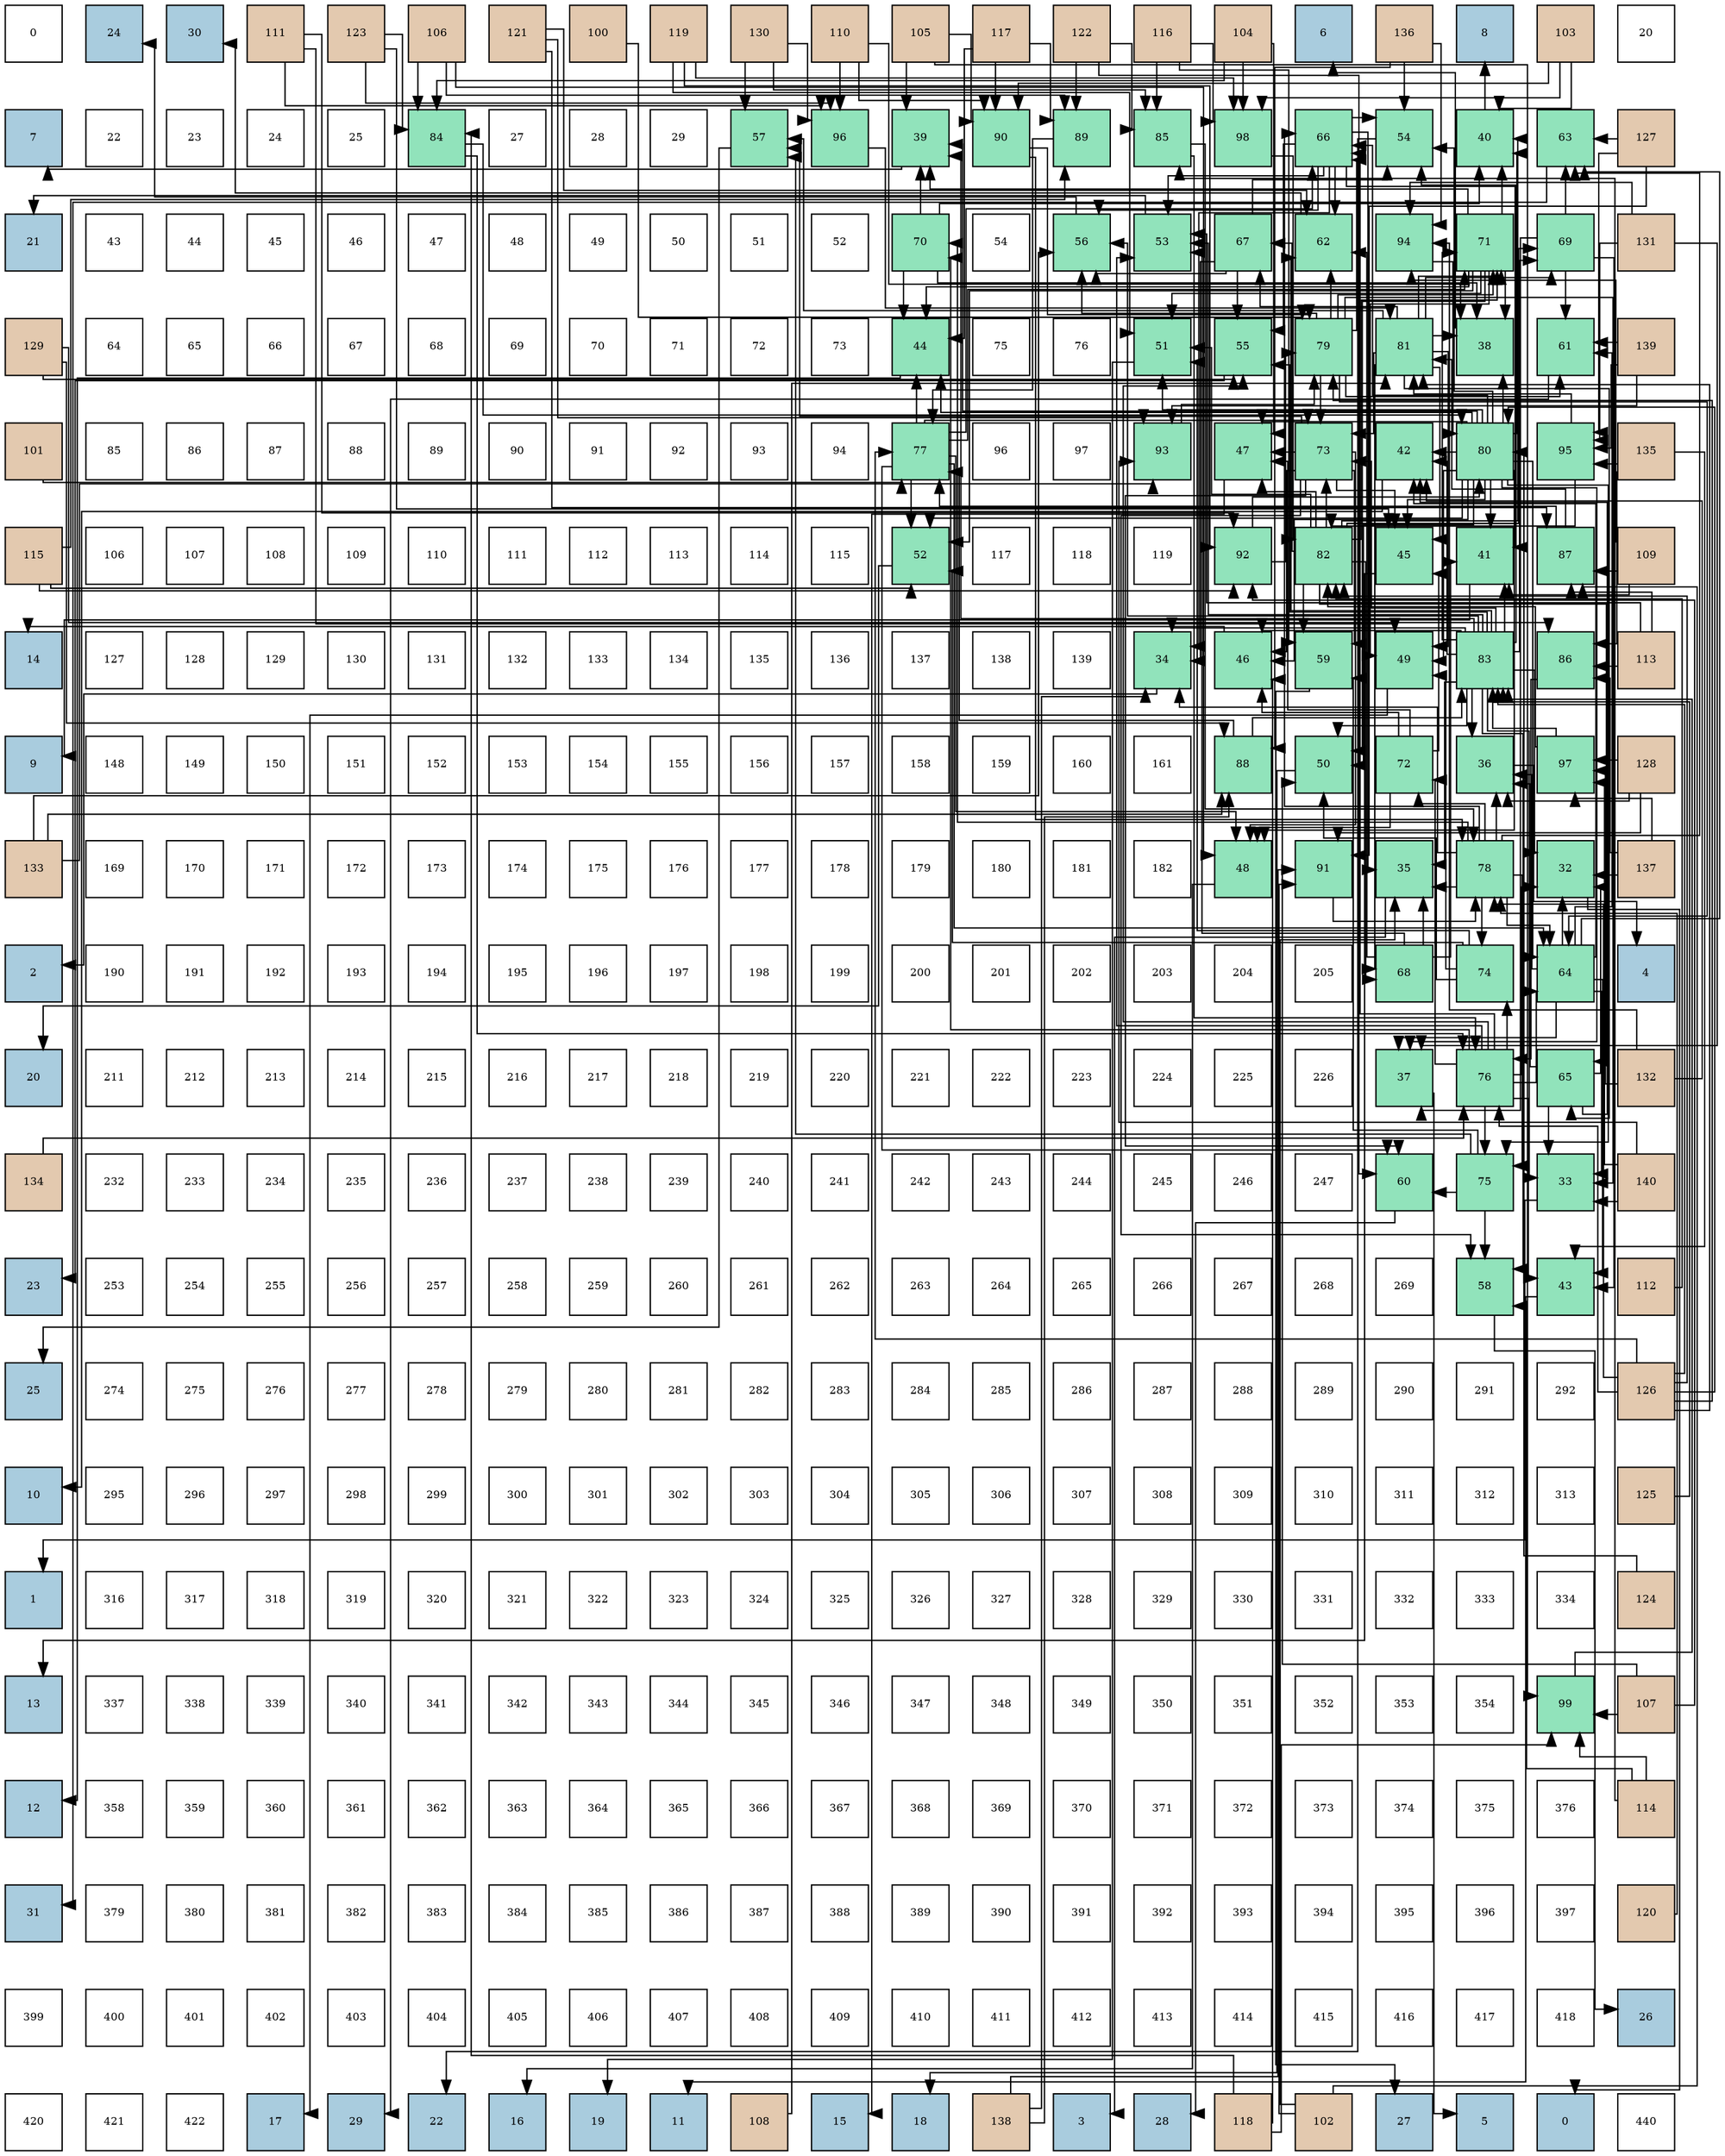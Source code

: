 digraph layout{
 rankdir=TB;
 splines=ortho;
 node [style=filled shape=square fixedsize=true width=0.6];
0[label="0", fontsize=8, fillcolor="#ffffff"];
1[label="24", fontsize=8, fillcolor="#a9ccde"];
2[label="30", fontsize=8, fillcolor="#a9ccde"];
3[label="111", fontsize=8, fillcolor="#e3c9af"];
4[label="123", fontsize=8, fillcolor="#e3c9af"];
5[label="106", fontsize=8, fillcolor="#e3c9af"];
6[label="121", fontsize=8, fillcolor="#e3c9af"];
7[label="100", fontsize=8, fillcolor="#e3c9af"];
8[label="119", fontsize=8, fillcolor="#e3c9af"];
9[label="130", fontsize=8, fillcolor="#e3c9af"];
10[label="110", fontsize=8, fillcolor="#e3c9af"];
11[label="105", fontsize=8, fillcolor="#e3c9af"];
12[label="117", fontsize=8, fillcolor="#e3c9af"];
13[label="122", fontsize=8, fillcolor="#e3c9af"];
14[label="116", fontsize=8, fillcolor="#e3c9af"];
15[label="104", fontsize=8, fillcolor="#e3c9af"];
16[label="6", fontsize=8, fillcolor="#a9ccde"];
17[label="136", fontsize=8, fillcolor="#e3c9af"];
18[label="8", fontsize=8, fillcolor="#a9ccde"];
19[label="103", fontsize=8, fillcolor="#e3c9af"];
20[label="20", fontsize=8, fillcolor="#ffffff"];
21[label="7", fontsize=8, fillcolor="#a9ccde"];
22[label="22", fontsize=8, fillcolor="#ffffff"];
23[label="23", fontsize=8, fillcolor="#ffffff"];
24[label="24", fontsize=8, fillcolor="#ffffff"];
25[label="25", fontsize=8, fillcolor="#ffffff"];
26[label="84", fontsize=8, fillcolor="#91e3bb"];
27[label="27", fontsize=8, fillcolor="#ffffff"];
28[label="28", fontsize=8, fillcolor="#ffffff"];
29[label="29", fontsize=8, fillcolor="#ffffff"];
30[label="57", fontsize=8, fillcolor="#91e3bb"];
31[label="96", fontsize=8, fillcolor="#91e3bb"];
32[label="39", fontsize=8, fillcolor="#91e3bb"];
33[label="90", fontsize=8, fillcolor="#91e3bb"];
34[label="89", fontsize=8, fillcolor="#91e3bb"];
35[label="85", fontsize=8, fillcolor="#91e3bb"];
36[label="98", fontsize=8, fillcolor="#91e3bb"];
37[label="66", fontsize=8, fillcolor="#91e3bb"];
38[label="54", fontsize=8, fillcolor="#91e3bb"];
39[label="40", fontsize=8, fillcolor="#91e3bb"];
40[label="63", fontsize=8, fillcolor="#91e3bb"];
41[label="127", fontsize=8, fillcolor="#e3c9af"];
42[label="21", fontsize=8, fillcolor="#a9ccde"];
43[label="43", fontsize=8, fillcolor="#ffffff"];
44[label="44", fontsize=8, fillcolor="#ffffff"];
45[label="45", fontsize=8, fillcolor="#ffffff"];
46[label="46", fontsize=8, fillcolor="#ffffff"];
47[label="47", fontsize=8, fillcolor="#ffffff"];
48[label="48", fontsize=8, fillcolor="#ffffff"];
49[label="49", fontsize=8, fillcolor="#ffffff"];
50[label="50", fontsize=8, fillcolor="#ffffff"];
51[label="51", fontsize=8, fillcolor="#ffffff"];
52[label="52", fontsize=8, fillcolor="#ffffff"];
53[label="70", fontsize=8, fillcolor="#91e3bb"];
54[label="54", fontsize=8, fillcolor="#ffffff"];
55[label="56", fontsize=8, fillcolor="#91e3bb"];
56[label="53", fontsize=8, fillcolor="#91e3bb"];
57[label="67", fontsize=8, fillcolor="#91e3bb"];
58[label="62", fontsize=8, fillcolor="#91e3bb"];
59[label="94", fontsize=8, fillcolor="#91e3bb"];
60[label="71", fontsize=8, fillcolor="#91e3bb"];
61[label="69", fontsize=8, fillcolor="#91e3bb"];
62[label="131", fontsize=8, fillcolor="#e3c9af"];
63[label="129", fontsize=8, fillcolor="#e3c9af"];
64[label="64", fontsize=8, fillcolor="#ffffff"];
65[label="65", fontsize=8, fillcolor="#ffffff"];
66[label="66", fontsize=8, fillcolor="#ffffff"];
67[label="67", fontsize=8, fillcolor="#ffffff"];
68[label="68", fontsize=8, fillcolor="#ffffff"];
69[label="69", fontsize=8, fillcolor="#ffffff"];
70[label="70", fontsize=8, fillcolor="#ffffff"];
71[label="71", fontsize=8, fillcolor="#ffffff"];
72[label="72", fontsize=8, fillcolor="#ffffff"];
73[label="73", fontsize=8, fillcolor="#ffffff"];
74[label="44", fontsize=8, fillcolor="#91e3bb"];
75[label="75", fontsize=8, fillcolor="#ffffff"];
76[label="76", fontsize=8, fillcolor="#ffffff"];
77[label="51", fontsize=8, fillcolor="#91e3bb"];
78[label="55", fontsize=8, fillcolor="#91e3bb"];
79[label="79", fontsize=8, fillcolor="#91e3bb"];
80[label="81", fontsize=8, fillcolor="#91e3bb"];
81[label="38", fontsize=8, fillcolor="#91e3bb"];
82[label="61", fontsize=8, fillcolor="#91e3bb"];
83[label="139", fontsize=8, fillcolor="#e3c9af"];
84[label="101", fontsize=8, fillcolor="#e3c9af"];
85[label="85", fontsize=8, fillcolor="#ffffff"];
86[label="86", fontsize=8, fillcolor="#ffffff"];
87[label="87", fontsize=8, fillcolor="#ffffff"];
88[label="88", fontsize=8, fillcolor="#ffffff"];
89[label="89", fontsize=8, fillcolor="#ffffff"];
90[label="90", fontsize=8, fillcolor="#ffffff"];
91[label="91", fontsize=8, fillcolor="#ffffff"];
92[label="92", fontsize=8, fillcolor="#ffffff"];
93[label="93", fontsize=8, fillcolor="#ffffff"];
94[label="94", fontsize=8, fillcolor="#ffffff"];
95[label="77", fontsize=8, fillcolor="#91e3bb"];
96[label="96", fontsize=8, fillcolor="#ffffff"];
97[label="97", fontsize=8, fillcolor="#ffffff"];
98[label="93", fontsize=8, fillcolor="#91e3bb"];
99[label="47", fontsize=8, fillcolor="#91e3bb"];
100[label="73", fontsize=8, fillcolor="#91e3bb"];
101[label="42", fontsize=8, fillcolor="#91e3bb"];
102[label="80", fontsize=8, fillcolor="#91e3bb"];
103[label="95", fontsize=8, fillcolor="#91e3bb"];
104[label="135", fontsize=8, fillcolor="#e3c9af"];
105[label="115", fontsize=8, fillcolor="#e3c9af"];
106[label="106", fontsize=8, fillcolor="#ffffff"];
107[label="107", fontsize=8, fillcolor="#ffffff"];
108[label="108", fontsize=8, fillcolor="#ffffff"];
109[label="109", fontsize=8, fillcolor="#ffffff"];
110[label="110", fontsize=8, fillcolor="#ffffff"];
111[label="111", fontsize=8, fillcolor="#ffffff"];
112[label="112", fontsize=8, fillcolor="#ffffff"];
113[label="113", fontsize=8, fillcolor="#ffffff"];
114[label="114", fontsize=8, fillcolor="#ffffff"];
115[label="115", fontsize=8, fillcolor="#ffffff"];
116[label="52", fontsize=8, fillcolor="#91e3bb"];
117[label="117", fontsize=8, fillcolor="#ffffff"];
118[label="118", fontsize=8, fillcolor="#ffffff"];
119[label="119", fontsize=8, fillcolor="#ffffff"];
120[label="92", fontsize=8, fillcolor="#91e3bb"];
121[label="82", fontsize=8, fillcolor="#91e3bb"];
122[label="45", fontsize=8, fillcolor="#91e3bb"];
123[label="41", fontsize=8, fillcolor="#91e3bb"];
124[label="87", fontsize=8, fillcolor="#91e3bb"];
125[label="109", fontsize=8, fillcolor="#e3c9af"];
126[label="14", fontsize=8, fillcolor="#a9ccde"];
127[label="127", fontsize=8, fillcolor="#ffffff"];
128[label="128", fontsize=8, fillcolor="#ffffff"];
129[label="129", fontsize=8, fillcolor="#ffffff"];
130[label="130", fontsize=8, fillcolor="#ffffff"];
131[label="131", fontsize=8, fillcolor="#ffffff"];
132[label="132", fontsize=8, fillcolor="#ffffff"];
133[label="133", fontsize=8, fillcolor="#ffffff"];
134[label="134", fontsize=8, fillcolor="#ffffff"];
135[label="135", fontsize=8, fillcolor="#ffffff"];
136[label="136", fontsize=8, fillcolor="#ffffff"];
137[label="137", fontsize=8, fillcolor="#ffffff"];
138[label="138", fontsize=8, fillcolor="#ffffff"];
139[label="139", fontsize=8, fillcolor="#ffffff"];
140[label="34", fontsize=8, fillcolor="#91e3bb"];
141[label="46", fontsize=8, fillcolor="#91e3bb"];
142[label="59", fontsize=8, fillcolor="#91e3bb"];
143[label="49", fontsize=8, fillcolor="#91e3bb"];
144[label="83", fontsize=8, fillcolor="#91e3bb"];
145[label="86", fontsize=8, fillcolor="#91e3bb"];
146[label="113", fontsize=8, fillcolor="#e3c9af"];
147[label="9", fontsize=8, fillcolor="#a9ccde"];
148[label="148", fontsize=8, fillcolor="#ffffff"];
149[label="149", fontsize=8, fillcolor="#ffffff"];
150[label="150", fontsize=8, fillcolor="#ffffff"];
151[label="151", fontsize=8, fillcolor="#ffffff"];
152[label="152", fontsize=8, fillcolor="#ffffff"];
153[label="153", fontsize=8, fillcolor="#ffffff"];
154[label="154", fontsize=8, fillcolor="#ffffff"];
155[label="155", fontsize=8, fillcolor="#ffffff"];
156[label="156", fontsize=8, fillcolor="#ffffff"];
157[label="157", fontsize=8, fillcolor="#ffffff"];
158[label="158", fontsize=8, fillcolor="#ffffff"];
159[label="159", fontsize=8, fillcolor="#ffffff"];
160[label="160", fontsize=8, fillcolor="#ffffff"];
161[label="161", fontsize=8, fillcolor="#ffffff"];
162[label="88", fontsize=8, fillcolor="#91e3bb"];
163[label="50", fontsize=8, fillcolor="#91e3bb"];
164[label="72", fontsize=8, fillcolor="#91e3bb"];
165[label="36", fontsize=8, fillcolor="#91e3bb"];
166[label="97", fontsize=8, fillcolor="#91e3bb"];
167[label="128", fontsize=8, fillcolor="#e3c9af"];
168[label="133", fontsize=8, fillcolor="#e3c9af"];
169[label="169", fontsize=8, fillcolor="#ffffff"];
170[label="170", fontsize=8, fillcolor="#ffffff"];
171[label="171", fontsize=8, fillcolor="#ffffff"];
172[label="172", fontsize=8, fillcolor="#ffffff"];
173[label="173", fontsize=8, fillcolor="#ffffff"];
174[label="174", fontsize=8, fillcolor="#ffffff"];
175[label="175", fontsize=8, fillcolor="#ffffff"];
176[label="176", fontsize=8, fillcolor="#ffffff"];
177[label="177", fontsize=8, fillcolor="#ffffff"];
178[label="178", fontsize=8, fillcolor="#ffffff"];
179[label="179", fontsize=8, fillcolor="#ffffff"];
180[label="180", fontsize=8, fillcolor="#ffffff"];
181[label="181", fontsize=8, fillcolor="#ffffff"];
182[label="182", fontsize=8, fillcolor="#ffffff"];
183[label="48", fontsize=8, fillcolor="#91e3bb"];
184[label="91", fontsize=8, fillcolor="#91e3bb"];
185[label="35", fontsize=8, fillcolor="#91e3bb"];
186[label="78", fontsize=8, fillcolor="#91e3bb"];
187[label="32", fontsize=8, fillcolor="#91e3bb"];
188[label="137", fontsize=8, fillcolor="#e3c9af"];
189[label="2", fontsize=8, fillcolor="#a9ccde"];
190[label="190", fontsize=8, fillcolor="#ffffff"];
191[label="191", fontsize=8, fillcolor="#ffffff"];
192[label="192", fontsize=8, fillcolor="#ffffff"];
193[label="193", fontsize=8, fillcolor="#ffffff"];
194[label="194", fontsize=8, fillcolor="#ffffff"];
195[label="195", fontsize=8, fillcolor="#ffffff"];
196[label="196", fontsize=8, fillcolor="#ffffff"];
197[label="197", fontsize=8, fillcolor="#ffffff"];
198[label="198", fontsize=8, fillcolor="#ffffff"];
199[label="199", fontsize=8, fillcolor="#ffffff"];
200[label="200", fontsize=8, fillcolor="#ffffff"];
201[label="201", fontsize=8, fillcolor="#ffffff"];
202[label="202", fontsize=8, fillcolor="#ffffff"];
203[label="203", fontsize=8, fillcolor="#ffffff"];
204[label="204", fontsize=8, fillcolor="#ffffff"];
205[label="205", fontsize=8, fillcolor="#ffffff"];
206[label="68", fontsize=8, fillcolor="#91e3bb"];
207[label="74", fontsize=8, fillcolor="#91e3bb"];
208[label="64", fontsize=8, fillcolor="#91e3bb"];
209[label="4", fontsize=8, fillcolor="#a9ccde"];
210[label="20", fontsize=8, fillcolor="#a9ccde"];
211[label="211", fontsize=8, fillcolor="#ffffff"];
212[label="212", fontsize=8, fillcolor="#ffffff"];
213[label="213", fontsize=8, fillcolor="#ffffff"];
214[label="214", fontsize=8, fillcolor="#ffffff"];
215[label="215", fontsize=8, fillcolor="#ffffff"];
216[label="216", fontsize=8, fillcolor="#ffffff"];
217[label="217", fontsize=8, fillcolor="#ffffff"];
218[label="218", fontsize=8, fillcolor="#ffffff"];
219[label="219", fontsize=8, fillcolor="#ffffff"];
220[label="220", fontsize=8, fillcolor="#ffffff"];
221[label="221", fontsize=8, fillcolor="#ffffff"];
222[label="222", fontsize=8, fillcolor="#ffffff"];
223[label="223", fontsize=8, fillcolor="#ffffff"];
224[label="224", fontsize=8, fillcolor="#ffffff"];
225[label="225", fontsize=8, fillcolor="#ffffff"];
226[label="226", fontsize=8, fillcolor="#ffffff"];
227[label="37", fontsize=8, fillcolor="#91e3bb"];
228[label="76", fontsize=8, fillcolor="#91e3bb"];
229[label="65", fontsize=8, fillcolor="#91e3bb"];
230[label="132", fontsize=8, fillcolor="#e3c9af"];
231[label="134", fontsize=8, fillcolor="#e3c9af"];
232[label="232", fontsize=8, fillcolor="#ffffff"];
233[label="233", fontsize=8, fillcolor="#ffffff"];
234[label="234", fontsize=8, fillcolor="#ffffff"];
235[label="235", fontsize=8, fillcolor="#ffffff"];
236[label="236", fontsize=8, fillcolor="#ffffff"];
237[label="237", fontsize=8, fillcolor="#ffffff"];
238[label="238", fontsize=8, fillcolor="#ffffff"];
239[label="239", fontsize=8, fillcolor="#ffffff"];
240[label="240", fontsize=8, fillcolor="#ffffff"];
241[label="241", fontsize=8, fillcolor="#ffffff"];
242[label="242", fontsize=8, fillcolor="#ffffff"];
243[label="243", fontsize=8, fillcolor="#ffffff"];
244[label="244", fontsize=8, fillcolor="#ffffff"];
245[label="245", fontsize=8, fillcolor="#ffffff"];
246[label="246", fontsize=8, fillcolor="#ffffff"];
247[label="247", fontsize=8, fillcolor="#ffffff"];
248[label="60", fontsize=8, fillcolor="#91e3bb"];
249[label="75", fontsize=8, fillcolor="#91e3bb"];
250[label="33", fontsize=8, fillcolor="#91e3bb"];
251[label="140", fontsize=8, fillcolor="#e3c9af"];
252[label="23", fontsize=8, fillcolor="#a9ccde"];
253[label="253", fontsize=8, fillcolor="#ffffff"];
254[label="254", fontsize=8, fillcolor="#ffffff"];
255[label="255", fontsize=8, fillcolor="#ffffff"];
256[label="256", fontsize=8, fillcolor="#ffffff"];
257[label="257", fontsize=8, fillcolor="#ffffff"];
258[label="258", fontsize=8, fillcolor="#ffffff"];
259[label="259", fontsize=8, fillcolor="#ffffff"];
260[label="260", fontsize=8, fillcolor="#ffffff"];
261[label="261", fontsize=8, fillcolor="#ffffff"];
262[label="262", fontsize=8, fillcolor="#ffffff"];
263[label="263", fontsize=8, fillcolor="#ffffff"];
264[label="264", fontsize=8, fillcolor="#ffffff"];
265[label="265", fontsize=8, fillcolor="#ffffff"];
266[label="266", fontsize=8, fillcolor="#ffffff"];
267[label="267", fontsize=8, fillcolor="#ffffff"];
268[label="268", fontsize=8, fillcolor="#ffffff"];
269[label="269", fontsize=8, fillcolor="#ffffff"];
270[label="58", fontsize=8, fillcolor="#91e3bb"];
271[label="43", fontsize=8, fillcolor="#91e3bb"];
272[label="112", fontsize=8, fillcolor="#e3c9af"];
273[label="25", fontsize=8, fillcolor="#a9ccde"];
274[label="274", fontsize=8, fillcolor="#ffffff"];
275[label="275", fontsize=8, fillcolor="#ffffff"];
276[label="276", fontsize=8, fillcolor="#ffffff"];
277[label="277", fontsize=8, fillcolor="#ffffff"];
278[label="278", fontsize=8, fillcolor="#ffffff"];
279[label="279", fontsize=8, fillcolor="#ffffff"];
280[label="280", fontsize=8, fillcolor="#ffffff"];
281[label="281", fontsize=8, fillcolor="#ffffff"];
282[label="282", fontsize=8, fillcolor="#ffffff"];
283[label="283", fontsize=8, fillcolor="#ffffff"];
284[label="284", fontsize=8, fillcolor="#ffffff"];
285[label="285", fontsize=8, fillcolor="#ffffff"];
286[label="286", fontsize=8, fillcolor="#ffffff"];
287[label="287", fontsize=8, fillcolor="#ffffff"];
288[label="288", fontsize=8, fillcolor="#ffffff"];
289[label="289", fontsize=8, fillcolor="#ffffff"];
290[label="290", fontsize=8, fillcolor="#ffffff"];
291[label="291", fontsize=8, fillcolor="#ffffff"];
292[label="292", fontsize=8, fillcolor="#ffffff"];
293[label="126", fontsize=8, fillcolor="#e3c9af"];
294[label="10", fontsize=8, fillcolor="#a9ccde"];
295[label="295", fontsize=8, fillcolor="#ffffff"];
296[label="296", fontsize=8, fillcolor="#ffffff"];
297[label="297", fontsize=8, fillcolor="#ffffff"];
298[label="298", fontsize=8, fillcolor="#ffffff"];
299[label="299", fontsize=8, fillcolor="#ffffff"];
300[label="300", fontsize=8, fillcolor="#ffffff"];
301[label="301", fontsize=8, fillcolor="#ffffff"];
302[label="302", fontsize=8, fillcolor="#ffffff"];
303[label="303", fontsize=8, fillcolor="#ffffff"];
304[label="304", fontsize=8, fillcolor="#ffffff"];
305[label="305", fontsize=8, fillcolor="#ffffff"];
306[label="306", fontsize=8, fillcolor="#ffffff"];
307[label="307", fontsize=8, fillcolor="#ffffff"];
308[label="308", fontsize=8, fillcolor="#ffffff"];
309[label="309", fontsize=8, fillcolor="#ffffff"];
310[label="310", fontsize=8, fillcolor="#ffffff"];
311[label="311", fontsize=8, fillcolor="#ffffff"];
312[label="312", fontsize=8, fillcolor="#ffffff"];
313[label="313", fontsize=8, fillcolor="#ffffff"];
314[label="125", fontsize=8, fillcolor="#e3c9af"];
315[label="1", fontsize=8, fillcolor="#a9ccde"];
316[label="316", fontsize=8, fillcolor="#ffffff"];
317[label="317", fontsize=8, fillcolor="#ffffff"];
318[label="318", fontsize=8, fillcolor="#ffffff"];
319[label="319", fontsize=8, fillcolor="#ffffff"];
320[label="320", fontsize=8, fillcolor="#ffffff"];
321[label="321", fontsize=8, fillcolor="#ffffff"];
322[label="322", fontsize=8, fillcolor="#ffffff"];
323[label="323", fontsize=8, fillcolor="#ffffff"];
324[label="324", fontsize=8, fillcolor="#ffffff"];
325[label="325", fontsize=8, fillcolor="#ffffff"];
326[label="326", fontsize=8, fillcolor="#ffffff"];
327[label="327", fontsize=8, fillcolor="#ffffff"];
328[label="328", fontsize=8, fillcolor="#ffffff"];
329[label="329", fontsize=8, fillcolor="#ffffff"];
330[label="330", fontsize=8, fillcolor="#ffffff"];
331[label="331", fontsize=8, fillcolor="#ffffff"];
332[label="332", fontsize=8, fillcolor="#ffffff"];
333[label="333", fontsize=8, fillcolor="#ffffff"];
334[label="334", fontsize=8, fillcolor="#ffffff"];
335[label="124", fontsize=8, fillcolor="#e3c9af"];
336[label="13", fontsize=8, fillcolor="#a9ccde"];
337[label="337", fontsize=8, fillcolor="#ffffff"];
338[label="338", fontsize=8, fillcolor="#ffffff"];
339[label="339", fontsize=8, fillcolor="#ffffff"];
340[label="340", fontsize=8, fillcolor="#ffffff"];
341[label="341", fontsize=8, fillcolor="#ffffff"];
342[label="342", fontsize=8, fillcolor="#ffffff"];
343[label="343", fontsize=8, fillcolor="#ffffff"];
344[label="344", fontsize=8, fillcolor="#ffffff"];
345[label="345", fontsize=8, fillcolor="#ffffff"];
346[label="346", fontsize=8, fillcolor="#ffffff"];
347[label="347", fontsize=8, fillcolor="#ffffff"];
348[label="348", fontsize=8, fillcolor="#ffffff"];
349[label="349", fontsize=8, fillcolor="#ffffff"];
350[label="350", fontsize=8, fillcolor="#ffffff"];
351[label="351", fontsize=8, fillcolor="#ffffff"];
352[label="352", fontsize=8, fillcolor="#ffffff"];
353[label="353", fontsize=8, fillcolor="#ffffff"];
354[label="354", fontsize=8, fillcolor="#ffffff"];
355[label="99", fontsize=8, fillcolor="#91e3bb"];
356[label="107", fontsize=8, fillcolor="#e3c9af"];
357[label="12", fontsize=8, fillcolor="#a9ccde"];
358[label="358", fontsize=8, fillcolor="#ffffff"];
359[label="359", fontsize=8, fillcolor="#ffffff"];
360[label="360", fontsize=8, fillcolor="#ffffff"];
361[label="361", fontsize=8, fillcolor="#ffffff"];
362[label="362", fontsize=8, fillcolor="#ffffff"];
363[label="363", fontsize=8, fillcolor="#ffffff"];
364[label="364", fontsize=8, fillcolor="#ffffff"];
365[label="365", fontsize=8, fillcolor="#ffffff"];
366[label="366", fontsize=8, fillcolor="#ffffff"];
367[label="367", fontsize=8, fillcolor="#ffffff"];
368[label="368", fontsize=8, fillcolor="#ffffff"];
369[label="369", fontsize=8, fillcolor="#ffffff"];
370[label="370", fontsize=8, fillcolor="#ffffff"];
371[label="371", fontsize=8, fillcolor="#ffffff"];
372[label="372", fontsize=8, fillcolor="#ffffff"];
373[label="373", fontsize=8, fillcolor="#ffffff"];
374[label="374", fontsize=8, fillcolor="#ffffff"];
375[label="375", fontsize=8, fillcolor="#ffffff"];
376[label="376", fontsize=8, fillcolor="#ffffff"];
377[label="114", fontsize=8, fillcolor="#e3c9af"];
378[label="31", fontsize=8, fillcolor="#a9ccde"];
379[label="379", fontsize=8, fillcolor="#ffffff"];
380[label="380", fontsize=8, fillcolor="#ffffff"];
381[label="381", fontsize=8, fillcolor="#ffffff"];
382[label="382", fontsize=8, fillcolor="#ffffff"];
383[label="383", fontsize=8, fillcolor="#ffffff"];
384[label="384", fontsize=8, fillcolor="#ffffff"];
385[label="385", fontsize=8, fillcolor="#ffffff"];
386[label="386", fontsize=8, fillcolor="#ffffff"];
387[label="387", fontsize=8, fillcolor="#ffffff"];
388[label="388", fontsize=8, fillcolor="#ffffff"];
389[label="389", fontsize=8, fillcolor="#ffffff"];
390[label="390", fontsize=8, fillcolor="#ffffff"];
391[label="391", fontsize=8, fillcolor="#ffffff"];
392[label="392", fontsize=8, fillcolor="#ffffff"];
393[label="393", fontsize=8, fillcolor="#ffffff"];
394[label="394", fontsize=8, fillcolor="#ffffff"];
395[label="395", fontsize=8, fillcolor="#ffffff"];
396[label="396", fontsize=8, fillcolor="#ffffff"];
397[label="397", fontsize=8, fillcolor="#ffffff"];
398[label="120", fontsize=8, fillcolor="#e3c9af"];
399[label="399", fontsize=8, fillcolor="#ffffff"];
400[label="400", fontsize=8, fillcolor="#ffffff"];
401[label="401", fontsize=8, fillcolor="#ffffff"];
402[label="402", fontsize=8, fillcolor="#ffffff"];
403[label="403", fontsize=8, fillcolor="#ffffff"];
404[label="404", fontsize=8, fillcolor="#ffffff"];
405[label="405", fontsize=8, fillcolor="#ffffff"];
406[label="406", fontsize=8, fillcolor="#ffffff"];
407[label="407", fontsize=8, fillcolor="#ffffff"];
408[label="408", fontsize=8, fillcolor="#ffffff"];
409[label="409", fontsize=8, fillcolor="#ffffff"];
410[label="410", fontsize=8, fillcolor="#ffffff"];
411[label="411", fontsize=8, fillcolor="#ffffff"];
412[label="412", fontsize=8, fillcolor="#ffffff"];
413[label="413", fontsize=8, fillcolor="#ffffff"];
414[label="414", fontsize=8, fillcolor="#ffffff"];
415[label="415", fontsize=8, fillcolor="#ffffff"];
416[label="416", fontsize=8, fillcolor="#ffffff"];
417[label="417", fontsize=8, fillcolor="#ffffff"];
418[label="418", fontsize=8, fillcolor="#ffffff"];
419[label="26", fontsize=8, fillcolor="#a9ccde"];
420[label="420", fontsize=8, fillcolor="#ffffff"];
421[label="421", fontsize=8, fillcolor="#ffffff"];
422[label="422", fontsize=8, fillcolor="#ffffff"];
423[label="17", fontsize=8, fillcolor="#a9ccde"];
424[label="29", fontsize=8, fillcolor="#a9ccde"];
425[label="22", fontsize=8, fillcolor="#a9ccde"];
426[label="16", fontsize=8, fillcolor="#a9ccde"];
427[label="19", fontsize=8, fillcolor="#a9ccde"];
428[label="11", fontsize=8, fillcolor="#a9ccde"];
429[label="108", fontsize=8, fillcolor="#e3c9af"];
430[label="15", fontsize=8, fillcolor="#a9ccde"];
431[label="18", fontsize=8, fillcolor="#a9ccde"];
432[label="138", fontsize=8, fillcolor="#e3c9af"];
433[label="3", fontsize=8, fillcolor="#a9ccde"];
434[label="28", fontsize=8, fillcolor="#a9ccde"];
435[label="118", fontsize=8, fillcolor="#e3c9af"];
436[label="102", fontsize=8, fillcolor="#e3c9af"];
437[label="27", fontsize=8, fillcolor="#a9ccde"];
438[label="5", fontsize=8, fillcolor="#a9ccde"];
439[label="0", fontsize=8, fillcolor="#a9ccde"];
440[label="440", fontsize=8, fillcolor="#ffffff"];
edge [constraint=false, style=vis];187 -> 439;
250 -> 315;
140 -> 189;
185 -> 433;
165 -> 209;
227 -> 438;
81 -> 16;
32 -> 21;
39 -> 18;
123 -> 147;
101 -> 294;
271 -> 428;
74 -> 357;
122 -> 336;
141 -> 126;
99 -> 430;
183 -> 426;
143 -> 423;
163 -> 431;
77 -> 427;
116 -> 210;
56 -> 42;
38 -> 425;
78 -> 252;
55 -> 1;
30 -> 273;
270 -> 419;
142 -> 437;
248 -> 434;
82 -> 424;
58 -> 2;
40 -> 378;
208 -> 187;
208 -> 250;
208 -> 165;
208 -> 227;
208 -> 101;
208 -> 271;
208 -> 82;
208 -> 40;
229 -> 187;
229 -> 250;
229 -> 165;
229 -> 101;
37 -> 140;
37 -> 185;
37 -> 123;
37 -> 56;
37 -> 38;
37 -> 78;
37 -> 55;
37 -> 58;
57 -> 140;
57 -> 38;
57 -> 78;
57 -> 55;
206 -> 185;
206 -> 123;
206 -> 56;
206 -> 58;
61 -> 227;
61 -> 271;
61 -> 82;
61 -> 40;
53 -> 81;
53 -> 32;
53 -> 39;
53 -> 74;
60 -> 81;
60 -> 32;
60 -> 39;
60 -> 74;
60 -> 143;
60 -> 163;
60 -> 77;
60 -> 116;
164 -> 122;
164 -> 141;
164 -> 99;
164 -> 183;
100 -> 122;
100 -> 141;
100 -> 99;
100 -> 183;
100 -> 30;
100 -> 270;
100 -> 142;
100 -> 248;
207 -> 143;
207 -> 163;
207 -> 77;
207 -> 116;
249 -> 30;
249 -> 270;
249 -> 142;
249 -> 248;
228 -> 187;
228 -> 271;
228 -> 56;
228 -> 78;
228 -> 208;
228 -> 37;
228 -> 53;
228 -> 164;
228 -> 207;
228 -> 249;
95 -> 74;
95 -> 183;
95 -> 116;
95 -> 248;
95 -> 208;
95 -> 37;
95 -> 60;
95 -> 100;
186 -> 140;
186 -> 185;
186 -> 165;
186 -> 40;
186 -> 208;
186 -> 37;
186 -> 53;
186 -> 164;
186 -> 207;
186 -> 249;
79 -> 250;
79 -> 55;
79 -> 82;
79 -> 58;
79 -> 208;
79 -> 37;
79 -> 60;
79 -> 100;
102 -> 227;
102 -> 81;
102 -> 32;
102 -> 39;
102 -> 123;
102 -> 101;
102 -> 74;
102 -> 122;
102 -> 141;
102 -> 99;
102 -> 183;
102 -> 143;
102 -> 163;
102 -> 77;
102 -> 116;
102 -> 38;
102 -> 208;
102 -> 37;
102 -> 249;
80 -> 81;
80 -> 122;
80 -> 143;
80 -> 30;
80 -> 229;
80 -> 57;
80 -> 206;
80 -> 61;
80 -> 60;
80 -> 100;
121 -> 39;
121 -> 99;
121 -> 77;
121 -> 142;
121 -> 229;
121 -> 57;
121 -> 206;
121 -> 61;
121 -> 60;
121 -> 100;
144 -> 187;
144 -> 250;
144 -> 140;
144 -> 185;
144 -> 165;
144 -> 32;
144 -> 123;
144 -> 101;
144 -> 141;
144 -> 163;
144 -> 56;
144 -> 38;
144 -> 78;
144 -> 55;
144 -> 270;
144 -> 58;
144 -> 61;
144 -> 60;
144 -> 100;
26 -> 228;
26 -> 102;
35 -> 228;
35 -> 186;
145 -> 228;
124 -> 95;
124 -> 80;
162 -> 95;
162 -> 144;
34 -> 95;
33 -> 186;
33 -> 79;
184 -> 186;
120 -> 79;
120 -> 102;
98 -> 79;
59 -> 102;
103 -> 80;
103 -> 121;
31 -> 80;
166 -> 121;
166 -> 144;
36 -> 121;
355 -> 144;
7 -> 79;
84 -> 95;
436 -> 185;
436 -> 124;
436 -> 184;
19 -> 39;
19 -> 33;
19 -> 36;
15 -> 99;
15 -> 26;
15 -> 36;
11 -> 32;
11 -> 33;
11 -> 355;
5 -> 183;
5 -> 26;
5 -> 34;
356 -> 163;
356 -> 120;
356 -> 355;
429 -> 80;
125 -> 123;
125 -> 124;
125 -> 59;
10 -> 81;
10 -> 33;
10 -> 31;
3 -> 143;
3 -> 120;
3 -> 31;
272 -> 121;
146 -> 56;
146 -> 145;
146 -> 124;
377 -> 270;
377 -> 35;
377 -> 355;
105 -> 116;
105 -> 34;
105 -> 120;
14 -> 142;
14 -> 35;
14 -> 36;
12 -> 74;
12 -> 34;
12 -> 33;
435 -> 141;
435 -> 26;
435 -> 355;
8 -> 77;
8 -> 120;
8 -> 36;
398 -> 186;
6 -> 58;
6 -> 124;
6 -> 98;
13 -> 248;
13 -> 35;
13 -> 34;
4 -> 122;
4 -> 26;
4 -> 31;
335 -> 102;
314 -> 144;
293 -> 228;
293 -> 95;
293 -> 186;
293 -> 79;
293 -> 102;
293 -> 80;
293 -> 121;
293 -> 144;
41 -> 40;
41 -> 184;
41 -> 103;
167 -> 165;
167 -> 184;
167 -> 166;
63 -> 78;
63 -> 145;
63 -> 162;
9 -> 30;
9 -> 35;
9 -> 31;
62 -> 227;
62 -> 59;
62 -> 103;
230 -> 101;
230 -> 59;
230 -> 166;
168 -> 55;
168 -> 162;
168 -> 98;
231 -> 228;
104 -> 271;
104 -> 145;
104 -> 103;
17 -> 38;
17 -> 162;
17 -> 59;
188 -> 187;
188 -> 145;
188 -> 166;
432 -> 140;
432 -> 162;
432 -> 184;
83 -> 82;
83 -> 98;
83 -> 103;
251 -> 250;
251 -> 98;
251 -> 166;
edge [constraint=true, style=invis];
0 -> 21 -> 42 -> 63 -> 84 -> 105 -> 126 -> 147 -> 168 -> 189 -> 210 -> 231 -> 252 -> 273 -> 294 -> 315 -> 336 -> 357 -> 378 -> 399 -> 420;
1 -> 22 -> 43 -> 64 -> 85 -> 106 -> 127 -> 148 -> 169 -> 190 -> 211 -> 232 -> 253 -> 274 -> 295 -> 316 -> 337 -> 358 -> 379 -> 400 -> 421;
2 -> 23 -> 44 -> 65 -> 86 -> 107 -> 128 -> 149 -> 170 -> 191 -> 212 -> 233 -> 254 -> 275 -> 296 -> 317 -> 338 -> 359 -> 380 -> 401 -> 422;
3 -> 24 -> 45 -> 66 -> 87 -> 108 -> 129 -> 150 -> 171 -> 192 -> 213 -> 234 -> 255 -> 276 -> 297 -> 318 -> 339 -> 360 -> 381 -> 402 -> 423;
4 -> 25 -> 46 -> 67 -> 88 -> 109 -> 130 -> 151 -> 172 -> 193 -> 214 -> 235 -> 256 -> 277 -> 298 -> 319 -> 340 -> 361 -> 382 -> 403 -> 424;
5 -> 26 -> 47 -> 68 -> 89 -> 110 -> 131 -> 152 -> 173 -> 194 -> 215 -> 236 -> 257 -> 278 -> 299 -> 320 -> 341 -> 362 -> 383 -> 404 -> 425;
6 -> 27 -> 48 -> 69 -> 90 -> 111 -> 132 -> 153 -> 174 -> 195 -> 216 -> 237 -> 258 -> 279 -> 300 -> 321 -> 342 -> 363 -> 384 -> 405 -> 426;
7 -> 28 -> 49 -> 70 -> 91 -> 112 -> 133 -> 154 -> 175 -> 196 -> 217 -> 238 -> 259 -> 280 -> 301 -> 322 -> 343 -> 364 -> 385 -> 406 -> 427;
8 -> 29 -> 50 -> 71 -> 92 -> 113 -> 134 -> 155 -> 176 -> 197 -> 218 -> 239 -> 260 -> 281 -> 302 -> 323 -> 344 -> 365 -> 386 -> 407 -> 428;
9 -> 30 -> 51 -> 72 -> 93 -> 114 -> 135 -> 156 -> 177 -> 198 -> 219 -> 240 -> 261 -> 282 -> 303 -> 324 -> 345 -> 366 -> 387 -> 408 -> 429;
10 -> 31 -> 52 -> 73 -> 94 -> 115 -> 136 -> 157 -> 178 -> 199 -> 220 -> 241 -> 262 -> 283 -> 304 -> 325 -> 346 -> 367 -> 388 -> 409 -> 430;
11 -> 32 -> 53 -> 74 -> 95 -> 116 -> 137 -> 158 -> 179 -> 200 -> 221 -> 242 -> 263 -> 284 -> 305 -> 326 -> 347 -> 368 -> 389 -> 410 -> 431;
12 -> 33 -> 54 -> 75 -> 96 -> 117 -> 138 -> 159 -> 180 -> 201 -> 222 -> 243 -> 264 -> 285 -> 306 -> 327 -> 348 -> 369 -> 390 -> 411 -> 432;
13 -> 34 -> 55 -> 76 -> 97 -> 118 -> 139 -> 160 -> 181 -> 202 -> 223 -> 244 -> 265 -> 286 -> 307 -> 328 -> 349 -> 370 -> 391 -> 412 -> 433;
14 -> 35 -> 56 -> 77 -> 98 -> 119 -> 140 -> 161 -> 182 -> 203 -> 224 -> 245 -> 266 -> 287 -> 308 -> 329 -> 350 -> 371 -> 392 -> 413 -> 434;
15 -> 36 -> 57 -> 78 -> 99 -> 120 -> 141 -> 162 -> 183 -> 204 -> 225 -> 246 -> 267 -> 288 -> 309 -> 330 -> 351 -> 372 -> 393 -> 414 -> 435;
16 -> 37 -> 58 -> 79 -> 100 -> 121 -> 142 -> 163 -> 184 -> 205 -> 226 -> 247 -> 268 -> 289 -> 310 -> 331 -> 352 -> 373 -> 394 -> 415 -> 436;
17 -> 38 -> 59 -> 80 -> 101 -> 122 -> 143 -> 164 -> 185 -> 206 -> 227 -> 248 -> 269 -> 290 -> 311 -> 332 -> 353 -> 374 -> 395 -> 416 -> 437;
18 -> 39 -> 60 -> 81 -> 102 -> 123 -> 144 -> 165 -> 186 -> 207 -> 228 -> 249 -> 270 -> 291 -> 312 -> 333 -> 354 -> 375 -> 396 -> 417 -> 438;
19 -> 40 -> 61 -> 82 -> 103 -> 124 -> 145 -> 166 -> 187 -> 208 -> 229 -> 250 -> 271 -> 292 -> 313 -> 334 -> 355 -> 376 -> 397 -> 418 -> 439;
20 -> 41 -> 62 -> 83 -> 104 -> 125 -> 146 -> 167 -> 188 -> 209 -> 230 -> 251 -> 272 -> 293 -> 314 -> 335 -> 356 -> 377 -> 398 -> 419 -> 440;
rank = same {0 -> 1 -> 2 -> 3 -> 4 -> 5 -> 6 -> 7 -> 8 -> 9 -> 10 -> 11 -> 12 -> 13 -> 14 -> 15 -> 16 -> 17 -> 18 -> 19 -> 20};
rank = same {21 -> 22 -> 23 -> 24 -> 25 -> 26 -> 27 -> 28 -> 29 -> 30 -> 31 -> 32 -> 33 -> 34 -> 35 -> 36 -> 37 -> 38 -> 39 -> 40 -> 41};
rank = same {42 -> 43 -> 44 -> 45 -> 46 -> 47 -> 48 -> 49 -> 50 -> 51 -> 52 -> 53 -> 54 -> 55 -> 56 -> 57 -> 58 -> 59 -> 60 -> 61 -> 62};
rank = same {63 -> 64 -> 65 -> 66 -> 67 -> 68 -> 69 -> 70 -> 71 -> 72 -> 73 -> 74 -> 75 -> 76 -> 77 -> 78 -> 79 -> 80 -> 81 -> 82 -> 83};
rank = same {84 -> 85 -> 86 -> 87 -> 88 -> 89 -> 90 -> 91 -> 92 -> 93 -> 94 -> 95 -> 96 -> 97 -> 98 -> 99 -> 100 -> 101 -> 102 -> 103 -> 104};
rank = same {105 -> 106 -> 107 -> 108 -> 109 -> 110 -> 111 -> 112 -> 113 -> 114 -> 115 -> 116 -> 117 -> 118 -> 119 -> 120 -> 121 -> 122 -> 123 -> 124 -> 125};
rank = same {126 -> 127 -> 128 -> 129 -> 130 -> 131 -> 132 -> 133 -> 134 -> 135 -> 136 -> 137 -> 138 -> 139 -> 140 -> 141 -> 142 -> 143 -> 144 -> 145 -> 146};
rank = same {147 -> 148 -> 149 -> 150 -> 151 -> 152 -> 153 -> 154 -> 155 -> 156 -> 157 -> 158 -> 159 -> 160 -> 161 -> 162 -> 163 -> 164 -> 165 -> 166 -> 167};
rank = same {168 -> 169 -> 170 -> 171 -> 172 -> 173 -> 174 -> 175 -> 176 -> 177 -> 178 -> 179 -> 180 -> 181 -> 182 -> 183 -> 184 -> 185 -> 186 -> 187 -> 188};
rank = same {189 -> 190 -> 191 -> 192 -> 193 -> 194 -> 195 -> 196 -> 197 -> 198 -> 199 -> 200 -> 201 -> 202 -> 203 -> 204 -> 205 -> 206 -> 207 -> 208 -> 209};
rank = same {210 -> 211 -> 212 -> 213 -> 214 -> 215 -> 216 -> 217 -> 218 -> 219 -> 220 -> 221 -> 222 -> 223 -> 224 -> 225 -> 226 -> 227 -> 228 -> 229 -> 230};
rank = same {231 -> 232 -> 233 -> 234 -> 235 -> 236 -> 237 -> 238 -> 239 -> 240 -> 241 -> 242 -> 243 -> 244 -> 245 -> 246 -> 247 -> 248 -> 249 -> 250 -> 251};
rank = same {252 -> 253 -> 254 -> 255 -> 256 -> 257 -> 258 -> 259 -> 260 -> 261 -> 262 -> 263 -> 264 -> 265 -> 266 -> 267 -> 268 -> 269 -> 270 -> 271 -> 272};
rank = same {273 -> 274 -> 275 -> 276 -> 277 -> 278 -> 279 -> 280 -> 281 -> 282 -> 283 -> 284 -> 285 -> 286 -> 287 -> 288 -> 289 -> 290 -> 291 -> 292 -> 293};
rank = same {294 -> 295 -> 296 -> 297 -> 298 -> 299 -> 300 -> 301 -> 302 -> 303 -> 304 -> 305 -> 306 -> 307 -> 308 -> 309 -> 310 -> 311 -> 312 -> 313 -> 314};
rank = same {315 -> 316 -> 317 -> 318 -> 319 -> 320 -> 321 -> 322 -> 323 -> 324 -> 325 -> 326 -> 327 -> 328 -> 329 -> 330 -> 331 -> 332 -> 333 -> 334 -> 335};
rank = same {336 -> 337 -> 338 -> 339 -> 340 -> 341 -> 342 -> 343 -> 344 -> 345 -> 346 -> 347 -> 348 -> 349 -> 350 -> 351 -> 352 -> 353 -> 354 -> 355 -> 356};
rank = same {357 -> 358 -> 359 -> 360 -> 361 -> 362 -> 363 -> 364 -> 365 -> 366 -> 367 -> 368 -> 369 -> 370 -> 371 -> 372 -> 373 -> 374 -> 375 -> 376 -> 377};
rank = same {378 -> 379 -> 380 -> 381 -> 382 -> 383 -> 384 -> 385 -> 386 -> 387 -> 388 -> 389 -> 390 -> 391 -> 392 -> 393 -> 394 -> 395 -> 396 -> 397 -> 398};
rank = same {399 -> 400 -> 401 -> 402 -> 403 -> 404 -> 405 -> 406 -> 407 -> 408 -> 409 -> 410 -> 411 -> 412 -> 413 -> 414 -> 415 -> 416 -> 417 -> 418 -> 419};
rank = same {420 -> 421 -> 422 -> 423 -> 424 -> 425 -> 426 -> 427 -> 428 -> 429 -> 430 -> 431 -> 432 -> 433 -> 434 -> 435 -> 436 -> 437 -> 438 -> 439 -> 440};
}
